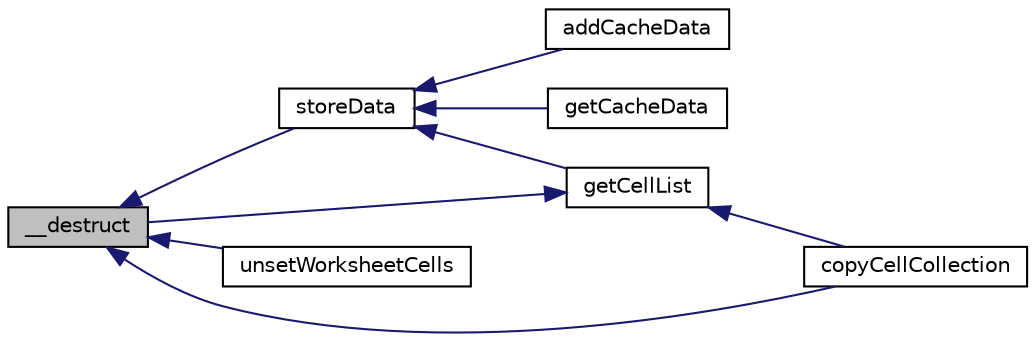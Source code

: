 digraph "__destruct"
{
  edge [fontname="Helvetica",fontsize="10",labelfontname="Helvetica",labelfontsize="10"];
  node [fontname="Helvetica",fontsize="10",shape=record];
  rankdir="LR";
  Node6 [label="__destruct",height=0.2,width=0.4,color="black", fillcolor="grey75", style="filled", fontcolor="black"];
  Node6 -> Node7 [dir="back",color="midnightblue",fontsize="10",style="solid",fontname="Helvetica"];
  Node7 [label="storeData",height=0.2,width=0.4,color="black", fillcolor="white", style="filled",URL="$class_p_h_p_excel___cached_object_storage___a_p_c.html#ac259c2f1dc99ef6e4a7c8b9d39187e0f"];
  Node7 -> Node8 [dir="back",color="midnightblue",fontsize="10",style="solid",fontname="Helvetica"];
  Node8 [label="addCacheData",height=0.2,width=0.4,color="black", fillcolor="white", style="filled",URL="$class_p_h_p_excel___cached_object_storage___a_p_c.html#ad67d427e919ac13624188bcbebc4a1df"];
  Node7 -> Node9 [dir="back",color="midnightblue",fontsize="10",style="solid",fontname="Helvetica"];
  Node9 [label="getCacheData",height=0.2,width=0.4,color="black", fillcolor="white", style="filled",URL="$class_p_h_p_excel___cached_object_storage___a_p_c.html#a7c7ab4b1ed71d38b5d4581f738af52ef"];
  Node7 -> Node10 [dir="back",color="midnightblue",fontsize="10",style="solid",fontname="Helvetica"];
  Node10 [label="getCellList",height=0.2,width=0.4,color="black", fillcolor="white", style="filled",URL="$class_p_h_p_excel___cached_object_storage___a_p_c.html#adebf78f21c01b7615cfdcaf2821120f5"];
  Node10 -> Node11 [dir="back",color="midnightblue",fontsize="10",style="solid",fontname="Helvetica"];
  Node11 [label="copyCellCollection",height=0.2,width=0.4,color="black", fillcolor="white", style="filled",URL="$class_p_h_p_excel___cached_object_storage___a_p_c.html#a51058a2727b1b9ed29e90d69442b61c1"];
  Node10 -> Node6 [dir="back",color="midnightblue",fontsize="10",style="solid",fontname="Helvetica"];
  Node6 -> Node11 [dir="back",color="midnightblue",fontsize="10",style="solid",fontname="Helvetica"];
  Node6 -> Node12 [dir="back",color="midnightblue",fontsize="10",style="solid",fontname="Helvetica"];
  Node12 [label="unsetWorksheetCells",height=0.2,width=0.4,color="black", fillcolor="white", style="filled",URL="$class_p_h_p_excel___cached_object_storage___a_p_c.html#aa75306c27cb6ab1fdb16ccdb24a8e04e"];
}
